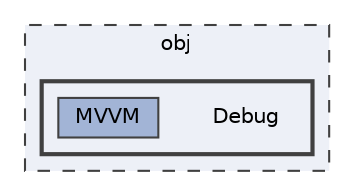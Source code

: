 digraph "obj/Debug"
{
 // INTERACTIVE_SVG=YES
 // LATEX_PDF_SIZE
  bgcolor="transparent";
  edge [fontname=Helvetica,fontsize=10,labelfontname=Helvetica,labelfontsize=10];
  node [fontname=Helvetica,fontsize=10,shape=box,height=0.2,width=0.4];
  compound=true
  subgraph clusterdir_43724e81dd40e09f32417973865cdd64 {
    graph [ bgcolor="#edf0f7", pencolor="grey25", label="obj", fontname=Helvetica,fontsize=10 style="filled,dashed", URL="dir_43724e81dd40e09f32417973865cdd64.html",tooltip=""]
  subgraph clusterdir_a71c3b2ad23b9ff58220dd012d201987 {
    graph [ bgcolor="#edf0f7", pencolor="grey25", label="", fontname=Helvetica,fontsize=10 style="filled,bold", URL="dir_a71c3b2ad23b9ff58220dd012d201987.html",tooltip=""]
    dir_a71c3b2ad23b9ff58220dd012d201987 [shape=plaintext, label="Debug"];
  dir_b8113d913477936ac4ddc75b6e0cb562 [label="MVVM", fillcolor="#a2b4d6", color="grey25", style="filled", URL="dir_b8113d913477936ac4ddc75b6e0cb562.html",tooltip=""];
  }
  }
}
